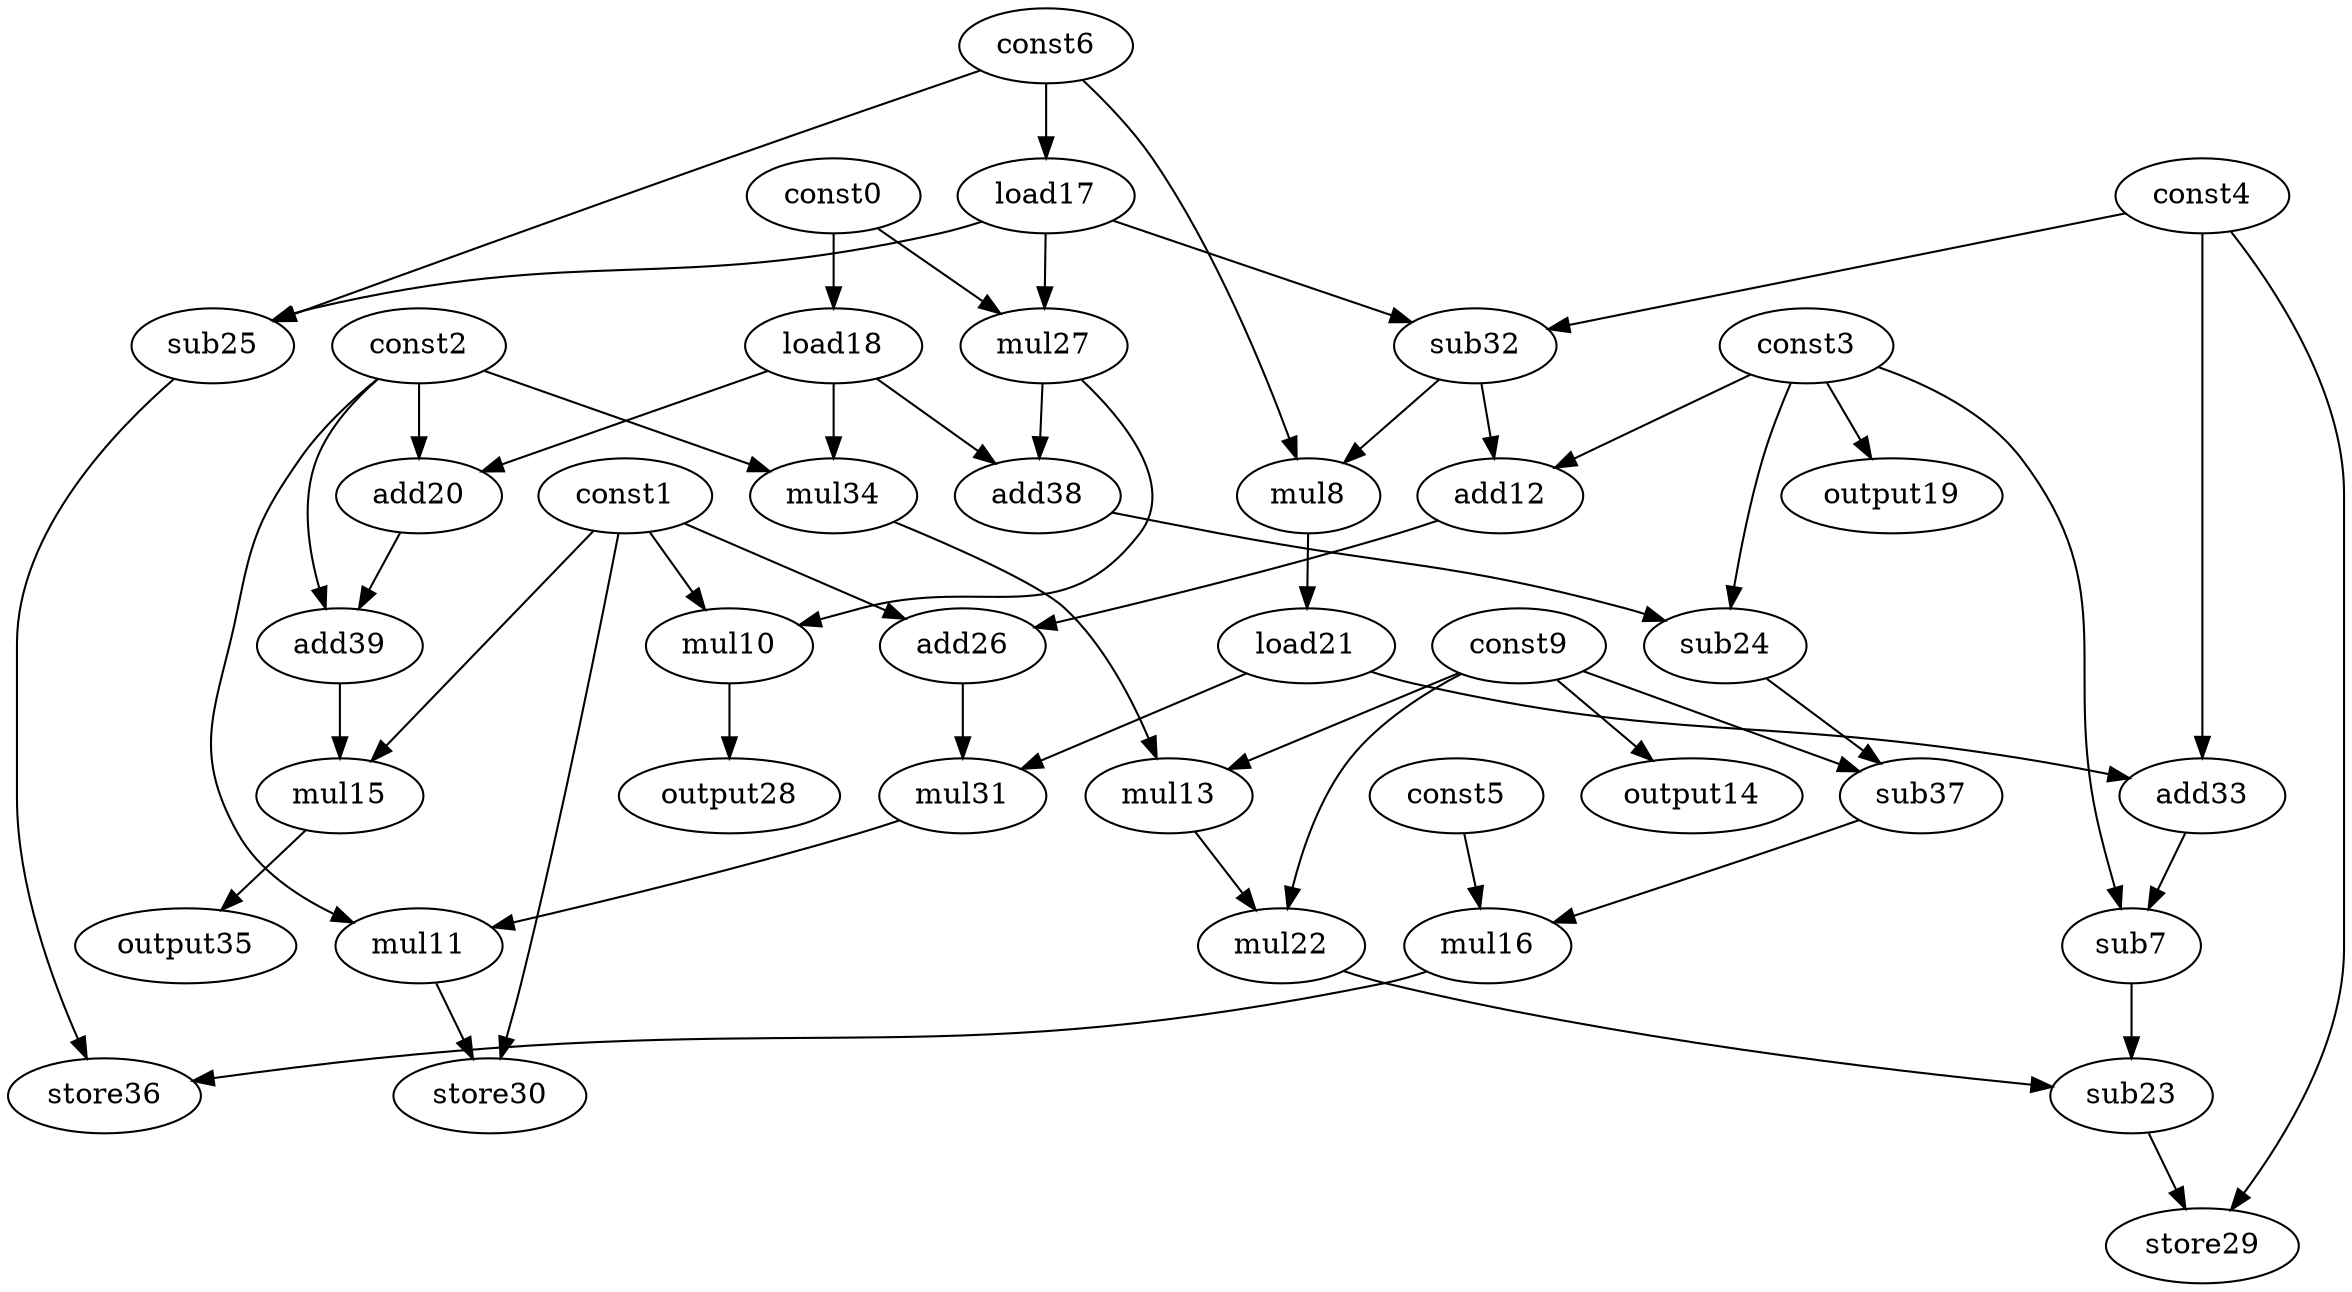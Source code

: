 digraph G { 
const0[opcode=const]; 
const1[opcode=const]; 
const2[opcode=const]; 
const3[opcode=const]; 
const4[opcode=const]; 
const5[opcode=const]; 
const6[opcode=const]; 
sub7[opcode=sub]; 
mul8[opcode=mul]; 
const9[opcode=const]; 
mul10[opcode=mul]; 
mul11[opcode=mul]; 
add12[opcode=add]; 
mul13[opcode=mul]; 
output14[opcode=output]; 
mul15[opcode=mul]; 
mul16[opcode=mul]; 
load17[opcode=load]; 
load18[opcode=load]; 
output19[opcode=output]; 
add20[opcode=add]; 
load21[opcode=load]; 
mul22[opcode=mul]; 
sub23[opcode=sub]; 
sub24[opcode=sub]; 
sub25[opcode=sub]; 
add26[opcode=add]; 
mul27[opcode=mul]; 
output28[opcode=output]; 
store29[opcode=store]; 
store30[opcode=store]; 
mul31[opcode=mul]; 
sub32[opcode=sub]; 
add33[opcode=add]; 
mul34[opcode=mul]; 
output35[opcode=output]; 
store36[opcode=store]; 
sub37[opcode=sub]; 
add38[opcode=add]; 
add39[opcode=add]; 
const9->output14[operand=0];
const6->load17[operand=0];
const0->load18[operand=0];
const3->output19[operand=0];
const2->add20[operand=0];
load18->add20[operand=1];
load17->sub25[operand=0];
const6->sub25[operand=1];
const0->mul27[operand=0];
load17->mul27[operand=1];
load17->sub32[operand=0];
const4->sub32[operand=1];
const2->mul34[operand=0];
load18->mul34[operand=1];
sub32->mul8[operand=0];
const6->mul8[operand=1];
const1->mul10[operand=0];
mul27->mul10[operand=1];
sub32->add12[operand=0];
const3->add12[operand=1];
const9->mul13[operand=0];
mul34->mul13[operand=1];
load18->add38[operand=0];
mul27->add38[operand=1];
const2->add39[operand=0];
add20->add39[operand=1];
const1->mul15[operand=0];
add39->mul15[operand=1];
mul8->load21[operand=0];
const9->mul22[operand=0];
mul13->mul22[operand=1];
const3->sub24[operand=0];
add38->sub24[operand=1];
const1->add26[operand=0];
add12->add26[operand=1];
mul10->output28[operand=0];
add26->mul31[operand=0];
load21->mul31[operand=1];
const4->add33[operand=0];
load21->add33[operand=1];
mul15->output35[operand=0];
sub24->sub37[operand=0];
const9->sub37[operand=1];
add33->sub7[operand=0];
const3->sub7[operand=1];
const2->mul11[operand=0];
mul31->mul11[operand=1];
sub37->mul16[operand=0];
const5->mul16[operand=1];
mul22->sub23[operand=0];
sub7->sub23[operand=1];
const1->store30[operand=0];
mul11->store30[operand=1];
mul16->store36[operand=0];
sub25->store36[operand=1];
const4->store29[operand=0];
sub23->store29[operand=1];
}
